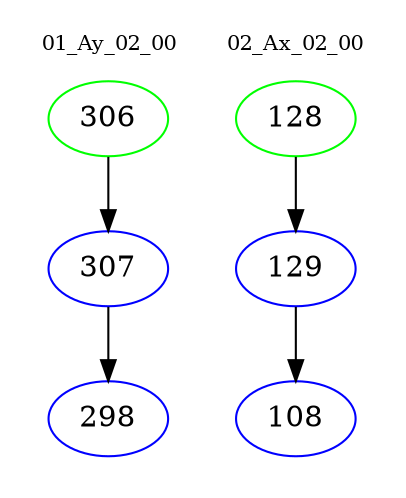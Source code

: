 digraph{
subgraph cluster_0 {
color = white
label = "01_Ay_02_00";
fontsize=10;
T0_306 [label="306", color="green"]
T0_306 -> T0_307 [color="black"]
T0_307 [label="307", color="blue"]
T0_307 -> T0_298 [color="black"]
T0_298 [label="298", color="blue"]
}
subgraph cluster_1 {
color = white
label = "02_Ax_02_00";
fontsize=10;
T1_128 [label="128", color="green"]
T1_128 -> T1_129 [color="black"]
T1_129 [label="129", color="blue"]
T1_129 -> T1_108 [color="black"]
T1_108 [label="108", color="blue"]
}
}
